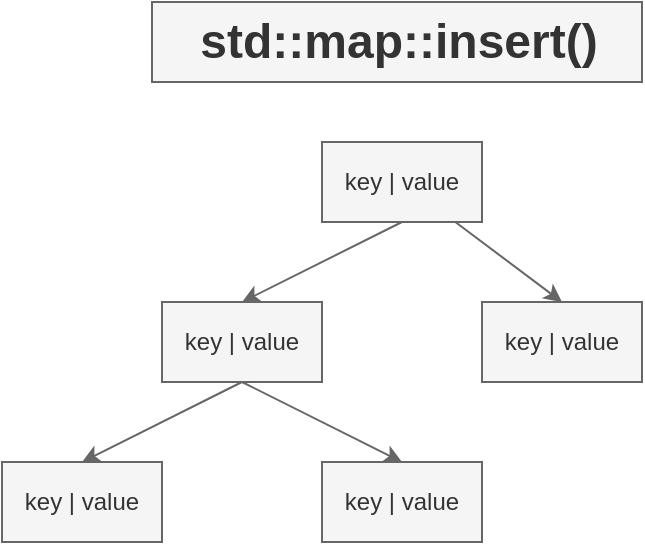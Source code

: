 <mxfile scale="1" border="10">
    <diagram id="59DvSauhzj3vqoOBRgNi" name="iterator">
        <mxGraphModel dx="1632" dy="886" grid="1" gridSize="10" guides="1" tooltips="1" connect="1" arrows="1" fold="1" page="1" pageScale="1" pageWidth="827" pageHeight="1169" background="#FFFFFF" math="0" shadow="0">
            <root>
                <mxCell id="w9Iu98WscyFDLbroQzuf-0"/>
                <mxCell id="w9Iu98WscyFDLbroQzuf-1" parent="w9Iu98WscyFDLbroQzuf-0"/>
                <mxCell id="Yrwoq0YL18L5McrpzAKP-1" value="std::map::insert()" style="text;strokeColor=#666666;fillColor=#f5f5f5;html=1;fontSize=24;fontStyle=1;verticalAlign=middle;align=center;shadow=0;labelBorderColor=none;fontColor=#333333;" parent="w9Iu98WscyFDLbroQzuf-1" vertex="1">
                    <mxGeometry x="235" y="250" width="245" height="40" as="geometry"/>
                </mxCell>
                <mxCell id="96" style="edgeStyle=none;html=1;exitX=0.5;exitY=1;exitDx=0;exitDy=0;entryX=0.5;entryY=0;entryDx=0;entryDy=0;fillColor=#f5f5f5;strokeColor=#666666;" edge="1" parent="w9Iu98WscyFDLbroQzuf-1" source="80" target="92">
                    <mxGeometry relative="1" as="geometry"/>
                </mxCell>
                <mxCell id="97" style="edgeStyle=none;html=1;entryX=0.5;entryY=0;entryDx=0;entryDy=0;fillColor=#f5f5f5;strokeColor=#666666;" edge="1" parent="w9Iu98WscyFDLbroQzuf-1" source="80" target="93">
                    <mxGeometry relative="1" as="geometry"/>
                </mxCell>
                <mxCell id="80" value="key | value" style="rounded=0;whiteSpace=wrap;html=1;shadow=0;labelBorderColor=none;strokeColor=#666666;fillColor=#f5f5f5;fontColor=#333333;" parent="w9Iu98WscyFDLbroQzuf-1" vertex="1">
                    <mxGeometry x="320" y="320" width="80" height="40" as="geometry"/>
                </mxCell>
                <mxCell id="99" style="edgeStyle=none;html=1;exitX=0.5;exitY=1;exitDx=0;exitDy=0;entryX=0.5;entryY=0;entryDx=0;entryDy=0;fillColor=#f5f5f5;strokeColor=#666666;" edge="1" parent="w9Iu98WscyFDLbroQzuf-1" source="92" target="94">
                    <mxGeometry relative="1" as="geometry"/>
                </mxCell>
                <mxCell id="100" style="edgeStyle=none;html=1;exitX=0.5;exitY=1;exitDx=0;exitDy=0;entryX=0.5;entryY=0;entryDx=0;entryDy=0;fillColor=#f5f5f5;strokeColor=#666666;" edge="1" parent="w9Iu98WscyFDLbroQzuf-1" source="92" target="98">
                    <mxGeometry relative="1" as="geometry"/>
                </mxCell>
                <mxCell id="92" value="key | value" style="rounded=0;whiteSpace=wrap;html=1;shadow=0;labelBorderColor=none;strokeColor=#666666;fillColor=#f5f5f5;fontColor=#333333;" vertex="1" parent="w9Iu98WscyFDLbroQzuf-1">
                    <mxGeometry x="240" y="400" width="80" height="40" as="geometry"/>
                </mxCell>
                <mxCell id="93" value="key | value" style="rounded=0;whiteSpace=wrap;html=1;shadow=0;labelBorderColor=none;strokeColor=#666666;fillColor=#f5f5f5;fontColor=#333333;" vertex="1" parent="w9Iu98WscyFDLbroQzuf-1">
                    <mxGeometry x="400" y="400" width="80" height="40" as="geometry"/>
                </mxCell>
                <mxCell id="94" value="key | value" style="rounded=0;whiteSpace=wrap;html=1;shadow=0;labelBorderColor=none;strokeColor=#666666;fillColor=#f5f5f5;fontColor=#333333;" vertex="1" parent="w9Iu98WscyFDLbroQzuf-1">
                    <mxGeometry x="160" y="480" width="80" height="40" as="geometry"/>
                </mxCell>
                <mxCell id="98" value="key | value" style="rounded=0;whiteSpace=wrap;html=1;shadow=0;labelBorderColor=none;strokeColor=#666666;fillColor=#f5f5f5;fontColor=#333333;" vertex="1" parent="w9Iu98WscyFDLbroQzuf-1">
                    <mxGeometry x="320" y="480" width="80" height="40" as="geometry"/>
                </mxCell>
            </root>
        </mxGraphModel>
    </diagram>
</mxfile>
